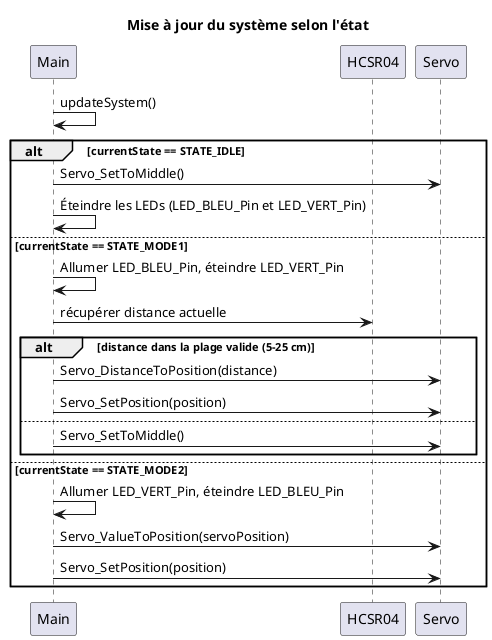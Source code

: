@startuml
' Participants (modules)
participant "Main" as Main
participant "HCSR04" as HCSR04
participant "Servo" as Servo

title Mise à jour du système selon l'état

Main -> Main: updateSystem()

alt currentState == STATE_IDLE
  Main -> Servo: Servo_SetToMiddle()
  Main -> Main: Éteindre les LEDs (LED_BLEU_Pin et LED_VERT_Pin)
else currentState == STATE_MODE1
  Main -> Main: Allumer LED_BLEU_Pin, éteindre LED_VERT_Pin
  Main -> HCSR04: récupérer distance actuelle
  
  alt distance dans la plage valide (5-25 cm)
    Main -> Servo: Servo_DistanceToPosition(distance)
    Main -> Servo: Servo_SetPosition(position)
  else
    Main -> Servo: Servo_SetToMiddle()
  end
else currentState == STATE_MODE2
  Main -> Main: Allumer LED_VERT_Pin, éteindre LED_BLEU_Pin
  Main -> Servo: Servo_ValueToPosition(servoPosition)
  Main -> Servo: Servo_SetPosition(position)
end
@enduml